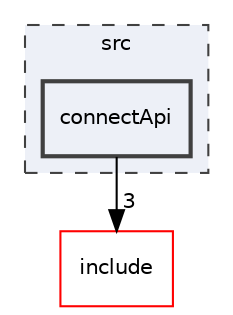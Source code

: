 digraph "src/connectApi"
{
 // LATEX_PDF_SIZE
  edge [fontname="Helvetica",fontsize="10",labelfontname="Helvetica",labelfontsize="10"];
  node [fontname="Helvetica",fontsize="10",shape=record];
  compound=true
  subgraph clusterdir_68267d1309a1af8e8297ef4c3efbcdba {
    graph [ bgcolor="#edf0f7", pencolor="grey25", style="filled,dashed,", label="src", fontname="Helvetica", fontsize="10", URL="dir_68267d1309a1af8e8297ef4c3efbcdba.html"]
  dir_632b4595df440ba72da0814da488fe5a [shape=box, label="connectApi", style="filled,bold,", fillcolor="#edf0f7", color="grey25", URL="dir_632b4595df440ba72da0814da488fe5a.html"];
  }
  dir_d44c64559bbebec7f509842c48db8b23 [shape=box, label="include", style="", fillcolor="#edf0f7", color="red", URL="dir_d44c64559bbebec7f509842c48db8b23.html"];
  dir_632b4595df440ba72da0814da488fe5a->dir_d44c64559bbebec7f509842c48db8b23 [headlabel="3", labeldistance=1.5 headhref="dir_000001_000006.html"];
}

